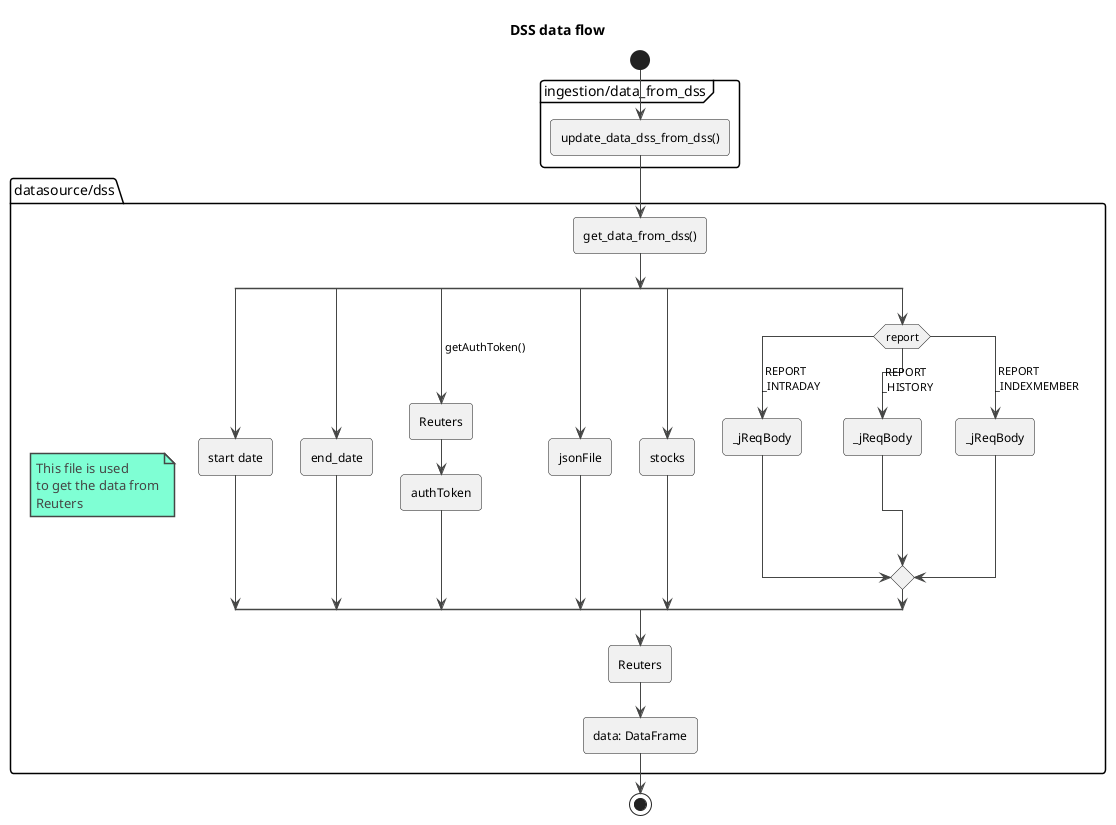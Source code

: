 @startuml dss

title "DSS data flow"

!theme vibrant

skinparam Shadowing false
skinparam DefaultFontName Ubuntu
skinparam ParticipantPadding 20
skinparam BoxPadding 10
skinparam ConditionEndStyle diamond

start
partition "ingestion/data_from_dss" {
    :update_data_dss_from_dss();
}
package "datasource/dss" {
    floating note: This file is used\nto get the data from\nReuters
    :get_data_from_dss();

    split
        :start date;
    split again
        :end_date;
    split again
        ->getAuthToken();
        :Reuters;
        :authToken;
    split again
        :jsonFile;
    split again
        :stocks;
    split again
        switch (report)
        case ( REPORT\n_INTRADAY )
        :_jReqBody;
        case ( REPORT\n_HISTORY )
        :_jReqBody;
        case ( REPORT\n_INDEXMEMBER )
        :_jReqBody;
        endswitch
    endsplit

    :Reuters;
    :data: DataFrame;
}

stop

@enduml
